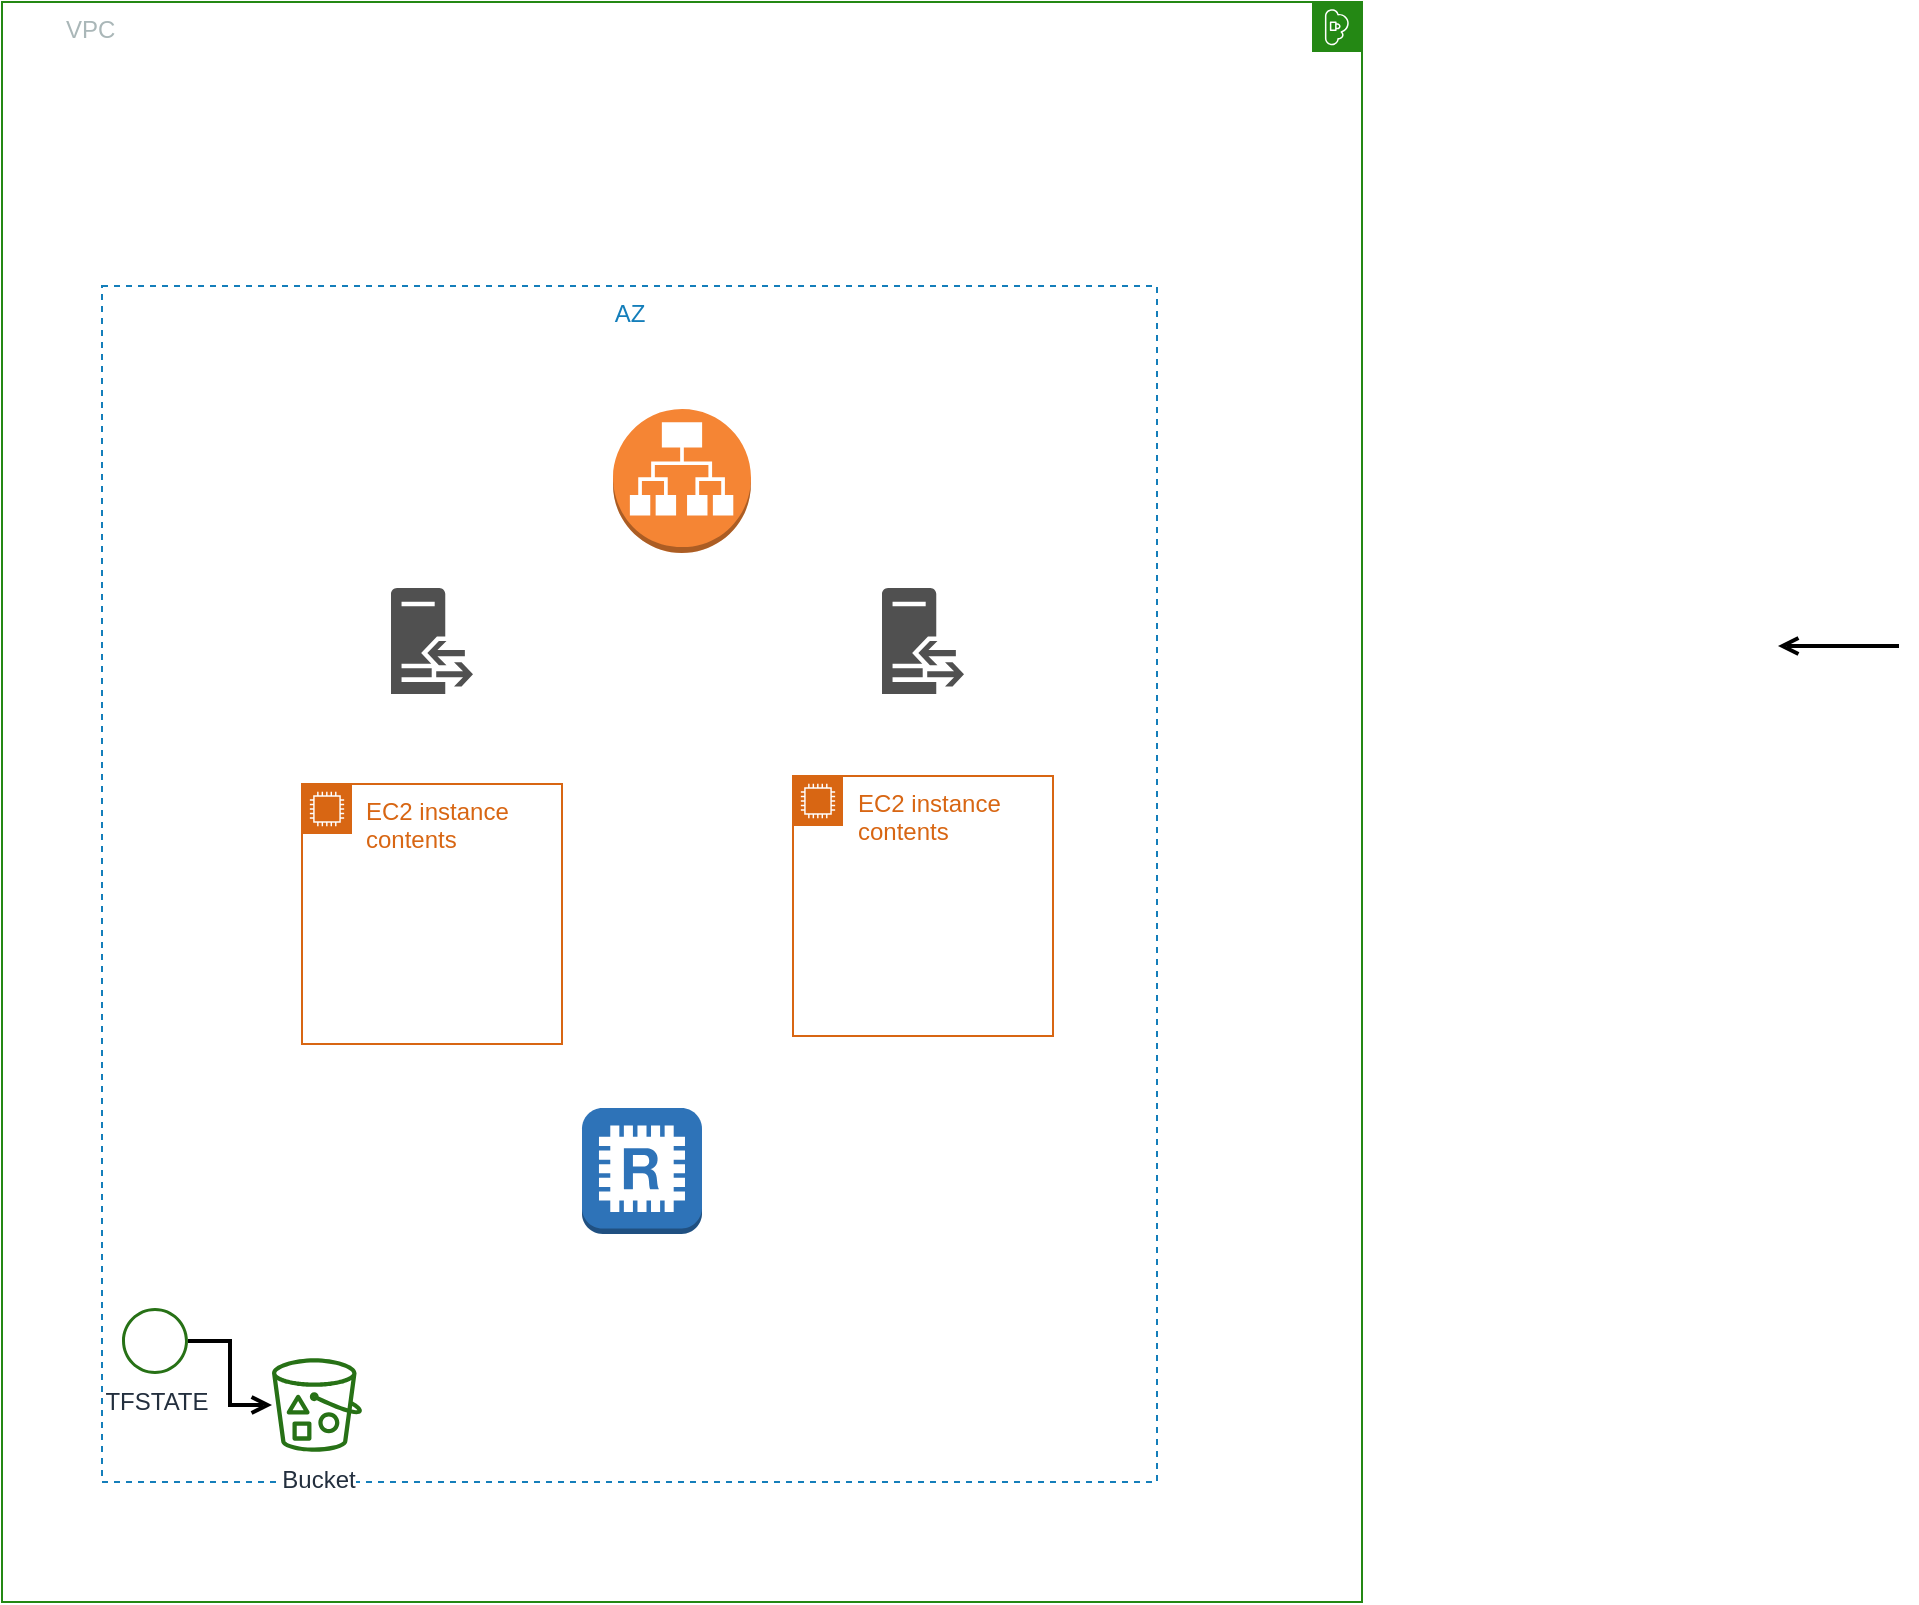 <mxfile version="21.3.6" type="github">
  <diagram id="Ht1M8jgEwFfnCIfOTk4-" name="Page-1">
    <mxGraphModel dx="864" dy="563" grid="1" gridSize="10" guides="1" tooltips="1" connect="1" arrows="1" fold="1" page="1" pageScale="1" pageWidth="1169" pageHeight="827" math="0" shadow="0">
      <root>
        <mxCell id="0" />
        <mxCell id="1" parent="0" />
        <mxCell id="UEzPUAAOIrF-is8g5C7q-101" value="" style="edgeStyle=orthogonalEdgeStyle;rounded=0;orthogonalLoop=1;jettySize=auto;html=1;endArrow=open;endFill=0;strokeWidth=2;" parent="1" edge="1">
          <mxGeometry relative="1" as="geometry">
            <mxPoint x="1018.5" y="349" as="sourcePoint" />
            <mxPoint x="958.0" y="349" as="targetPoint" />
          </mxGeometry>
        </mxCell>
        <mxCell id="yXgpae6w-7WhHjrB56RB-12" value="VPC" style="points=[[0,0],[0.25,0],[0.5,0],[0.75,0],[1,0],[1,0.25],[1,0.5],[1,0.75],[1,1],[0.75,1],[0.5,1],[0.25,1],[0,1],[0,0.75],[0,0.5],[0,0.25]];outlineConnect=0;gradientColor=none;html=1;whiteSpace=wrap;fontSize=12;fontStyle=0;container=1;pointerEvents=0;collapsible=0;recursiveResize=0;shape=mxgraph.aws4.group;grIcon=mxgraph.aws4.group_vpc;strokeColor=#248814;fillColor=none;verticalAlign=top;align=left;spacingLeft=30;fontColor=#AAB7B8;dashed=0;direction=south;" vertex="1" parent="1">
          <mxGeometry x="70" y="27" width="680" height="800" as="geometry" />
        </mxCell>
        <mxCell id="yXgpae6w-7WhHjrB56RB-6" value="AZ" style="fillColor=none;strokeColor=#147EBA;dashed=1;verticalAlign=top;fontStyle=0;fontColor=#147EBA;whiteSpace=wrap;html=1;" vertex="1" parent="yXgpae6w-7WhHjrB56RB-12">
          <mxGeometry x="50" y="142" width="527.5" height="598" as="geometry" />
        </mxCell>
        <mxCell id="UEzPUAAOIrF-is8g5C7q-76" value="TFSTATE" style="outlineConnect=0;fontColor=#232F3E;gradientColor=none;fillColor=#277116;strokeColor=none;dashed=0;verticalLabelPosition=bottom;verticalAlign=top;align=center;html=1;fontSize=12;fontStyle=0;aspect=fixed;pointerEvents=1;shape=mxgraph.aws4.object;labelBackgroundColor=#ffffff;" parent="yXgpae6w-7WhHjrB56RB-12" vertex="1">
          <mxGeometry x="60" y="653" width="33" height="33" as="geometry" />
        </mxCell>
        <mxCell id="UEzPUAAOIrF-is8g5C7q-77" value="Bucket" style="outlineConnect=0;fontColor=#232F3E;gradientColor=none;fillColor=#277116;strokeColor=none;dashed=0;verticalLabelPosition=bottom;verticalAlign=top;align=center;html=1;fontSize=12;fontStyle=0;aspect=fixed;pointerEvents=1;shape=mxgraph.aws4.bucket_with_objects;labelBackgroundColor=#ffffff;" parent="yXgpae6w-7WhHjrB56RB-12" vertex="1">
          <mxGeometry x="135" y="678.1" width="45" height="46.8" as="geometry" />
        </mxCell>
        <mxCell id="UEzPUAAOIrF-is8g5C7q-88" value="" style="edgeStyle=orthogonalEdgeStyle;rounded=0;orthogonalLoop=1;jettySize=auto;html=1;endArrow=open;endFill=0;strokeWidth=2;" parent="yXgpae6w-7WhHjrB56RB-12" source="UEzPUAAOIrF-is8g5C7q-76" target="UEzPUAAOIrF-is8g5C7q-77" edge="1">
          <mxGeometry relative="1" as="geometry" />
        </mxCell>
        <mxCell id="yXgpae6w-7WhHjrB56RB-14" value="" style="outlineConnect=0;dashed=0;verticalLabelPosition=bottom;verticalAlign=top;align=center;html=1;shape=mxgraph.aws3.redis;fillColor=#2E73B8;gradientColor=none;" vertex="1" parent="yXgpae6w-7WhHjrB56RB-12">
          <mxGeometry x="290" y="553" width="60" height="63" as="geometry" />
        </mxCell>
        <mxCell id="yXgpae6w-7WhHjrB56RB-16" value="" style="sketch=0;pointerEvents=1;shadow=0;dashed=0;html=1;strokeColor=none;fillColor=#505050;labelPosition=center;verticalLabelPosition=bottom;verticalAlign=top;outlineConnect=0;align=center;shape=mxgraph.office.servers.reverse_proxy;" vertex="1" parent="yXgpae6w-7WhHjrB56RB-12">
          <mxGeometry x="194.5" y="293" width="41" height="53" as="geometry" />
        </mxCell>
        <mxCell id="yXgpae6w-7WhHjrB56RB-17" value="" style="sketch=0;pointerEvents=1;shadow=0;dashed=0;html=1;strokeColor=none;fillColor=#505050;labelPosition=center;verticalLabelPosition=bottom;verticalAlign=top;outlineConnect=0;align=center;shape=mxgraph.office.servers.reverse_proxy;" vertex="1" parent="yXgpae6w-7WhHjrB56RB-12">
          <mxGeometry x="440" y="293" width="41" height="53" as="geometry" />
        </mxCell>
        <mxCell id="yXgpae6w-7WhHjrB56RB-18" value="" style="outlineConnect=0;dashed=0;verticalLabelPosition=bottom;verticalAlign=top;align=center;html=1;shape=mxgraph.aws3.application_load_balancer;fillColor=#F58534;gradientColor=none;" vertex="1" parent="yXgpae6w-7WhHjrB56RB-12">
          <mxGeometry x="305.5" y="203.5" width="69" height="72" as="geometry" />
        </mxCell>
        <mxCell id="yXgpae6w-7WhHjrB56RB-24" value="EC2 instance contents" style="points=[[0,0],[0.25,0],[0.5,0],[0.75,0],[1,0],[1,0.25],[1,0.5],[1,0.75],[1,1],[0.75,1],[0.5,1],[0.25,1],[0,1],[0,0.75],[0,0.5],[0,0.25]];outlineConnect=0;gradientColor=none;html=1;whiteSpace=wrap;fontSize=12;fontStyle=0;container=1;pointerEvents=0;collapsible=0;recursiveResize=0;shape=mxgraph.aws4.group;grIcon=mxgraph.aws4.group_ec2_instance_contents;strokeColor=#D86613;fillColor=none;verticalAlign=top;align=left;spacingLeft=30;fontColor=#D86613;dashed=0;shadow=0;sketch=0;fontFamily=Helvetica;" vertex="1" parent="yXgpae6w-7WhHjrB56RB-12">
          <mxGeometry x="150" y="391" width="130" height="130" as="geometry" />
        </mxCell>
        <mxCell id="yXgpae6w-7WhHjrB56RB-25" value="EC2 instance contents" style="points=[[0,0],[0.25,0],[0.5,0],[0.75,0],[1,0],[1,0.25],[1,0.5],[1,0.75],[1,1],[0.75,1],[0.5,1],[0.25,1],[0,1],[0,0.75],[0,0.5],[0,0.25]];outlineConnect=0;gradientColor=none;html=1;whiteSpace=wrap;fontSize=12;fontStyle=0;container=1;pointerEvents=0;collapsible=0;recursiveResize=0;shape=mxgraph.aws4.group;grIcon=mxgraph.aws4.group_ec2_instance_contents;strokeColor=#D86613;fillColor=none;verticalAlign=top;align=left;spacingLeft=30;fontColor=#D86613;dashed=0;shadow=0;sketch=0;fontFamily=Helvetica;" vertex="1" parent="yXgpae6w-7WhHjrB56RB-12">
          <mxGeometry x="395.5" y="387" width="130" height="130" as="geometry" />
        </mxCell>
      </root>
    </mxGraphModel>
  </diagram>
</mxfile>
